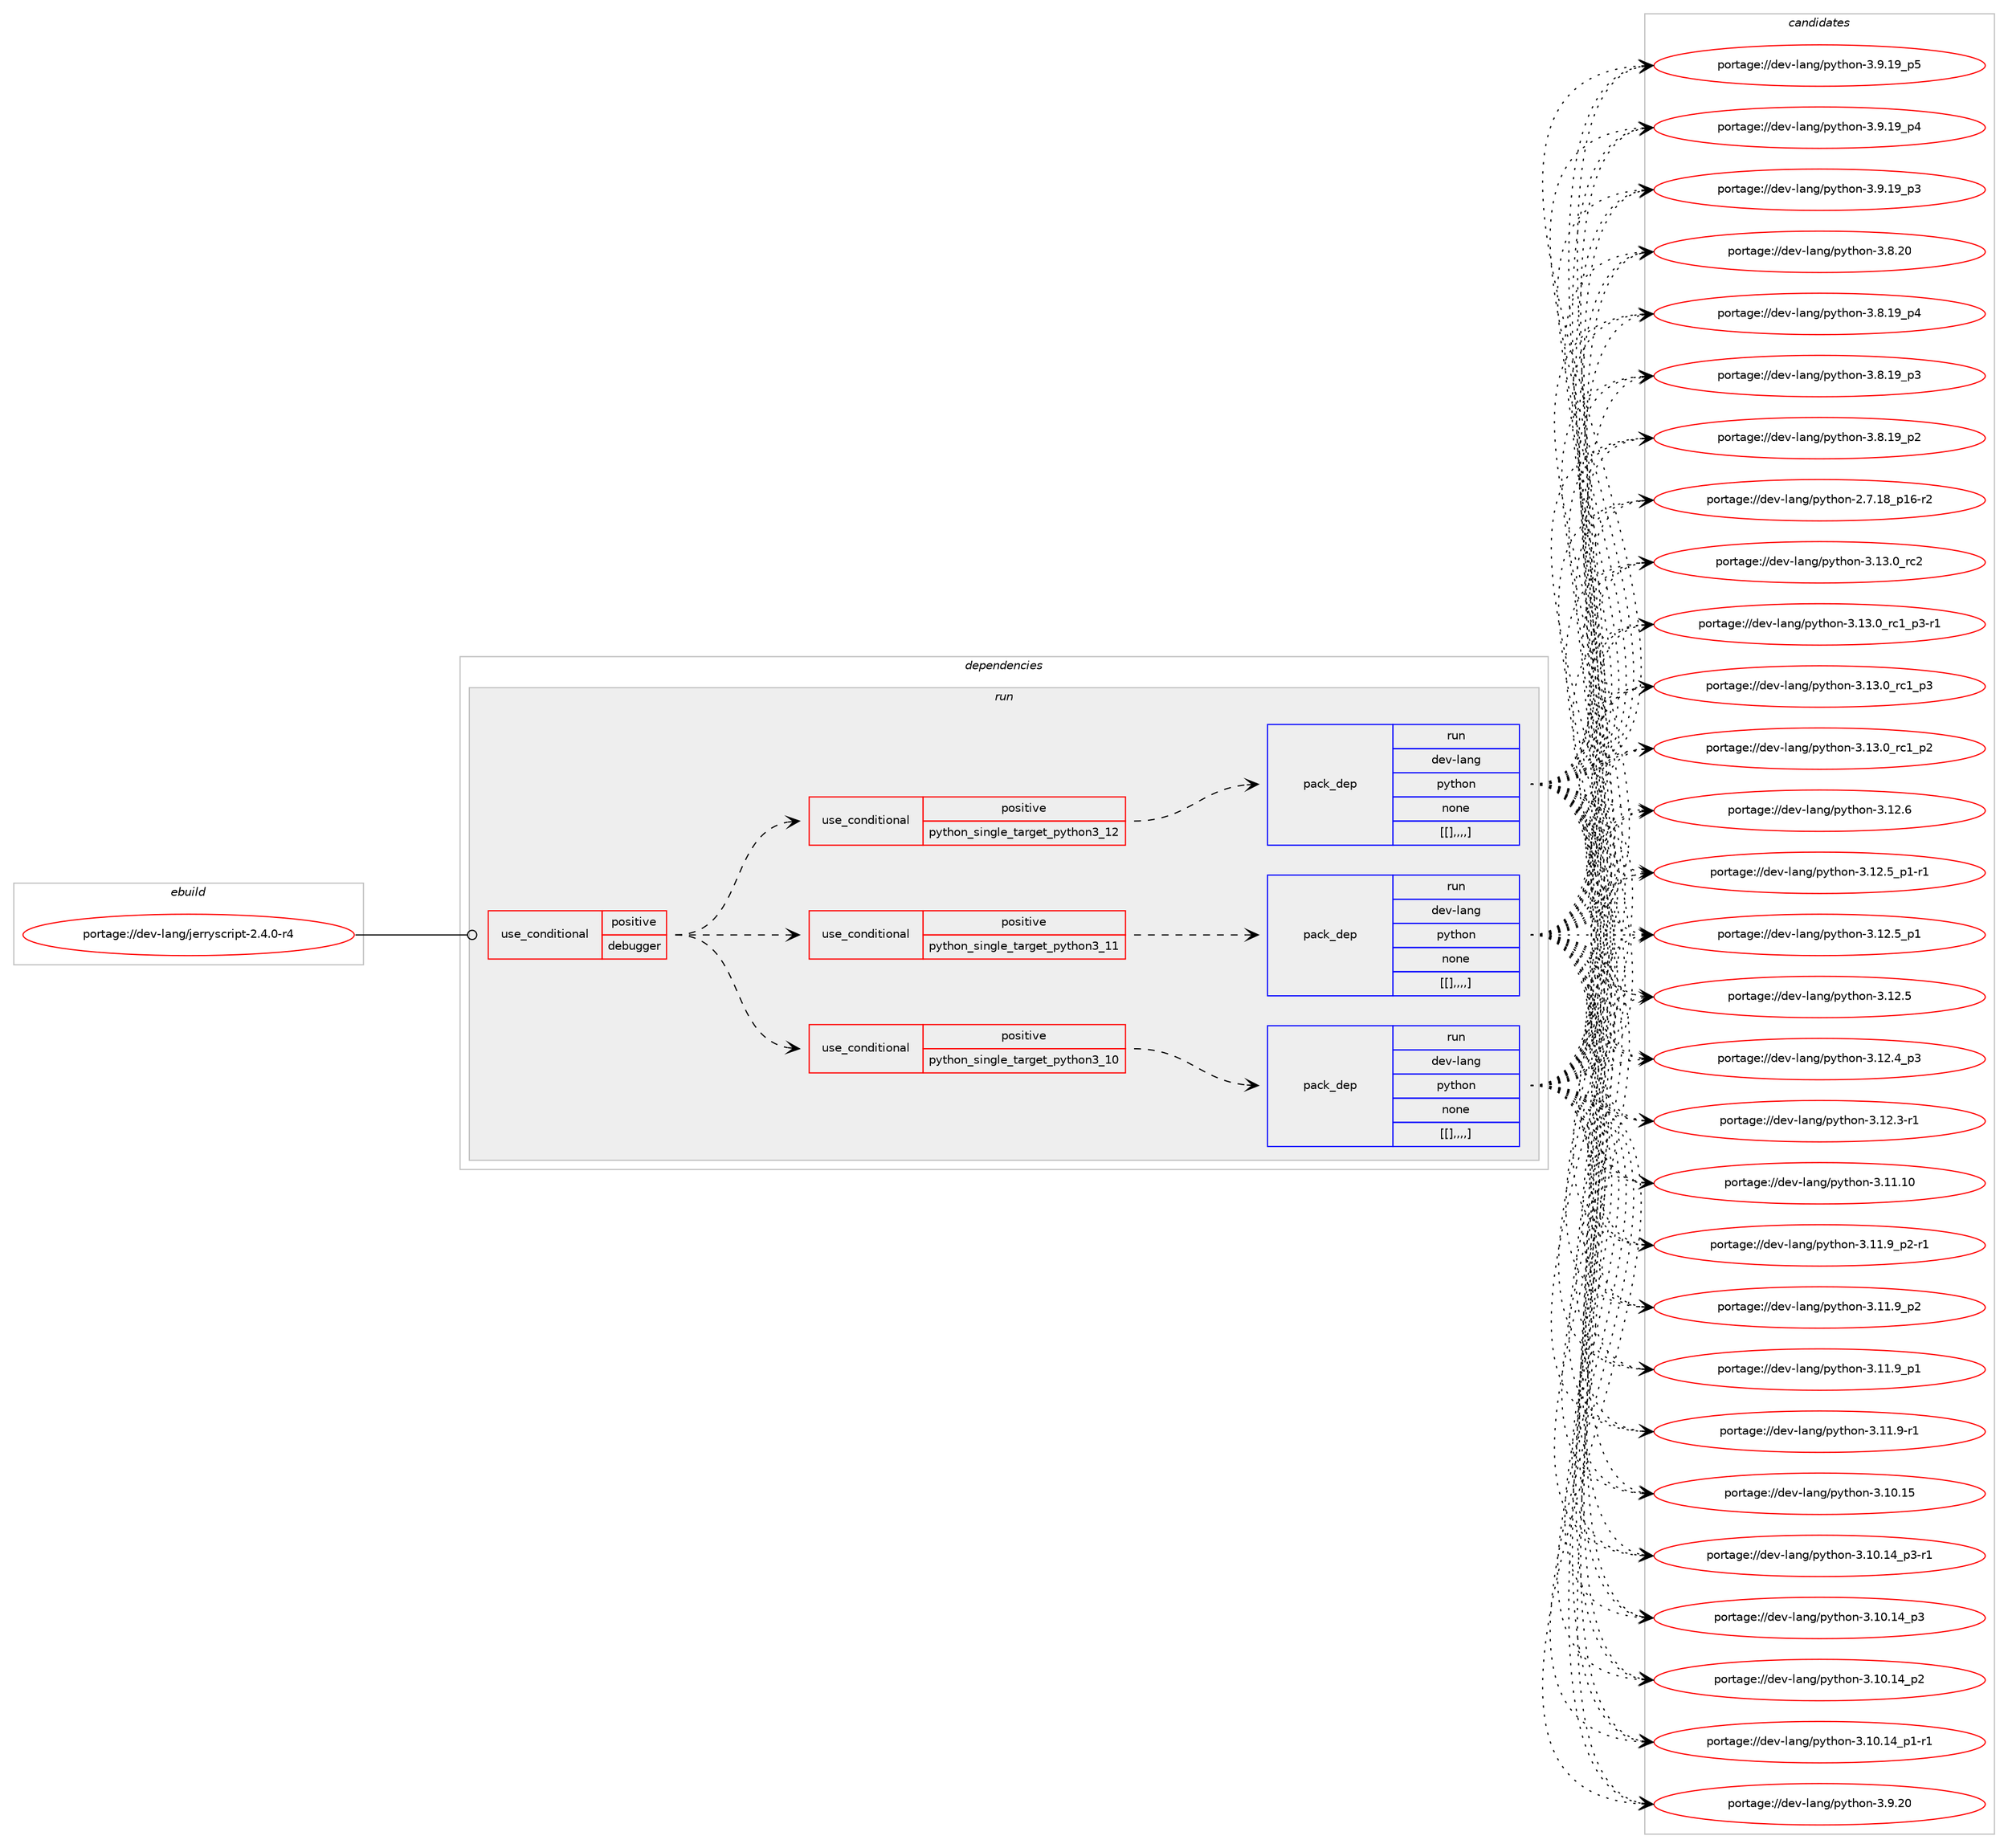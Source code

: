 digraph prolog {

# *************
# Graph options
# *************

newrank=true;
concentrate=true;
compound=true;
graph [rankdir=LR,fontname=Helvetica,fontsize=10,ranksep=1.5];#, ranksep=2.5, nodesep=0.2];
edge  [arrowhead=vee];
node  [fontname=Helvetica,fontsize=10];

# **********
# The ebuild
# **********

subgraph cluster_leftcol {
color=gray;
label=<<i>ebuild</i>>;
id [label="portage://dev-lang/jerryscript-2.4.0-r4", color=red, width=4, href="../dev-lang/jerryscript-2.4.0-r4.svg"];
}

# ****************
# The dependencies
# ****************

subgraph cluster_midcol {
color=gray;
label=<<i>dependencies</i>>;
subgraph cluster_compile {
fillcolor="#eeeeee";
style=filled;
label=<<i>compile</i>>;
}
subgraph cluster_compileandrun {
fillcolor="#eeeeee";
style=filled;
label=<<i>compile and run</i>>;
}
subgraph cluster_run {
fillcolor="#eeeeee";
style=filled;
label=<<i>run</i>>;
subgraph cond23381 {
dependency99725 [label=<<TABLE BORDER="0" CELLBORDER="1" CELLSPACING="0" CELLPADDING="4"><TR><TD ROWSPAN="3" CELLPADDING="10">use_conditional</TD></TR><TR><TD>positive</TD></TR><TR><TD>debugger</TD></TR></TABLE>>, shape=none, color=red];
subgraph cond23382 {
dependency99726 [label=<<TABLE BORDER="0" CELLBORDER="1" CELLSPACING="0" CELLPADDING="4"><TR><TD ROWSPAN="3" CELLPADDING="10">use_conditional</TD></TR><TR><TD>positive</TD></TR><TR><TD>python_single_target_python3_10</TD></TR></TABLE>>, shape=none, color=red];
subgraph pack75281 {
dependency99727 [label=<<TABLE BORDER="0" CELLBORDER="1" CELLSPACING="0" CELLPADDING="4" WIDTH="220"><TR><TD ROWSPAN="6" CELLPADDING="30">pack_dep</TD></TR><TR><TD WIDTH="110">run</TD></TR><TR><TD>dev-lang</TD></TR><TR><TD>python</TD></TR><TR><TD>none</TD></TR><TR><TD>[[],,,,]</TD></TR></TABLE>>, shape=none, color=blue];
}
dependency99726:e -> dependency99727:w [weight=20,style="dashed",arrowhead="vee"];
}
dependency99725:e -> dependency99726:w [weight=20,style="dashed",arrowhead="vee"];
subgraph cond23383 {
dependency99728 [label=<<TABLE BORDER="0" CELLBORDER="1" CELLSPACING="0" CELLPADDING="4"><TR><TD ROWSPAN="3" CELLPADDING="10">use_conditional</TD></TR><TR><TD>positive</TD></TR><TR><TD>python_single_target_python3_11</TD></TR></TABLE>>, shape=none, color=red];
subgraph pack75282 {
dependency99729 [label=<<TABLE BORDER="0" CELLBORDER="1" CELLSPACING="0" CELLPADDING="4" WIDTH="220"><TR><TD ROWSPAN="6" CELLPADDING="30">pack_dep</TD></TR><TR><TD WIDTH="110">run</TD></TR><TR><TD>dev-lang</TD></TR><TR><TD>python</TD></TR><TR><TD>none</TD></TR><TR><TD>[[],,,,]</TD></TR></TABLE>>, shape=none, color=blue];
}
dependency99728:e -> dependency99729:w [weight=20,style="dashed",arrowhead="vee"];
}
dependency99725:e -> dependency99728:w [weight=20,style="dashed",arrowhead="vee"];
subgraph cond23384 {
dependency99730 [label=<<TABLE BORDER="0" CELLBORDER="1" CELLSPACING="0" CELLPADDING="4"><TR><TD ROWSPAN="3" CELLPADDING="10">use_conditional</TD></TR><TR><TD>positive</TD></TR><TR><TD>python_single_target_python3_12</TD></TR></TABLE>>, shape=none, color=red];
subgraph pack75283 {
dependency99731 [label=<<TABLE BORDER="0" CELLBORDER="1" CELLSPACING="0" CELLPADDING="4" WIDTH="220"><TR><TD ROWSPAN="6" CELLPADDING="30">pack_dep</TD></TR><TR><TD WIDTH="110">run</TD></TR><TR><TD>dev-lang</TD></TR><TR><TD>python</TD></TR><TR><TD>none</TD></TR><TR><TD>[[],,,,]</TD></TR></TABLE>>, shape=none, color=blue];
}
dependency99730:e -> dependency99731:w [weight=20,style="dashed",arrowhead="vee"];
}
dependency99725:e -> dependency99730:w [weight=20,style="dashed",arrowhead="vee"];
}
id:e -> dependency99725:w [weight=20,style="solid",arrowhead="odot"];
}
}

# **************
# The candidates
# **************

subgraph cluster_choices {
rank=same;
color=gray;
label=<<i>candidates</i>>;

subgraph choice75281 {
color=black;
nodesep=1;
choice10010111845108971101034711212111610411111045514649514648951149950 [label="portage://dev-lang/python-3.13.0_rc2", color=red, width=4,href="../dev-lang/python-3.13.0_rc2.svg"];
choice1001011184510897110103471121211161041111104551464951464895114994995112514511449 [label="portage://dev-lang/python-3.13.0_rc1_p3-r1", color=red, width=4,href="../dev-lang/python-3.13.0_rc1_p3-r1.svg"];
choice100101118451089711010347112121116104111110455146495146489511499499511251 [label="portage://dev-lang/python-3.13.0_rc1_p3", color=red, width=4,href="../dev-lang/python-3.13.0_rc1_p3.svg"];
choice100101118451089711010347112121116104111110455146495146489511499499511250 [label="portage://dev-lang/python-3.13.0_rc1_p2", color=red, width=4,href="../dev-lang/python-3.13.0_rc1_p2.svg"];
choice10010111845108971101034711212111610411111045514649504654 [label="portage://dev-lang/python-3.12.6", color=red, width=4,href="../dev-lang/python-3.12.6.svg"];
choice1001011184510897110103471121211161041111104551464950465395112494511449 [label="portage://dev-lang/python-3.12.5_p1-r1", color=red, width=4,href="../dev-lang/python-3.12.5_p1-r1.svg"];
choice100101118451089711010347112121116104111110455146495046539511249 [label="portage://dev-lang/python-3.12.5_p1", color=red, width=4,href="../dev-lang/python-3.12.5_p1.svg"];
choice10010111845108971101034711212111610411111045514649504653 [label="portage://dev-lang/python-3.12.5", color=red, width=4,href="../dev-lang/python-3.12.5.svg"];
choice100101118451089711010347112121116104111110455146495046529511251 [label="portage://dev-lang/python-3.12.4_p3", color=red, width=4,href="../dev-lang/python-3.12.4_p3.svg"];
choice100101118451089711010347112121116104111110455146495046514511449 [label="portage://dev-lang/python-3.12.3-r1", color=red, width=4,href="../dev-lang/python-3.12.3-r1.svg"];
choice1001011184510897110103471121211161041111104551464949464948 [label="portage://dev-lang/python-3.11.10", color=red, width=4,href="../dev-lang/python-3.11.10.svg"];
choice1001011184510897110103471121211161041111104551464949465795112504511449 [label="portage://dev-lang/python-3.11.9_p2-r1", color=red, width=4,href="../dev-lang/python-3.11.9_p2-r1.svg"];
choice100101118451089711010347112121116104111110455146494946579511250 [label="portage://dev-lang/python-3.11.9_p2", color=red, width=4,href="../dev-lang/python-3.11.9_p2.svg"];
choice100101118451089711010347112121116104111110455146494946579511249 [label="portage://dev-lang/python-3.11.9_p1", color=red, width=4,href="../dev-lang/python-3.11.9_p1.svg"];
choice100101118451089711010347112121116104111110455146494946574511449 [label="portage://dev-lang/python-3.11.9-r1", color=red, width=4,href="../dev-lang/python-3.11.9-r1.svg"];
choice1001011184510897110103471121211161041111104551464948464953 [label="portage://dev-lang/python-3.10.15", color=red, width=4,href="../dev-lang/python-3.10.15.svg"];
choice100101118451089711010347112121116104111110455146494846495295112514511449 [label="portage://dev-lang/python-3.10.14_p3-r1", color=red, width=4,href="../dev-lang/python-3.10.14_p3-r1.svg"];
choice10010111845108971101034711212111610411111045514649484649529511251 [label="portage://dev-lang/python-3.10.14_p3", color=red, width=4,href="../dev-lang/python-3.10.14_p3.svg"];
choice10010111845108971101034711212111610411111045514649484649529511250 [label="portage://dev-lang/python-3.10.14_p2", color=red, width=4,href="../dev-lang/python-3.10.14_p2.svg"];
choice100101118451089711010347112121116104111110455146494846495295112494511449 [label="portage://dev-lang/python-3.10.14_p1-r1", color=red, width=4,href="../dev-lang/python-3.10.14_p1-r1.svg"];
choice10010111845108971101034711212111610411111045514657465048 [label="portage://dev-lang/python-3.9.20", color=red, width=4,href="../dev-lang/python-3.9.20.svg"];
choice100101118451089711010347112121116104111110455146574649579511253 [label="portage://dev-lang/python-3.9.19_p5", color=red, width=4,href="../dev-lang/python-3.9.19_p5.svg"];
choice100101118451089711010347112121116104111110455146574649579511252 [label="portage://dev-lang/python-3.9.19_p4", color=red, width=4,href="../dev-lang/python-3.9.19_p4.svg"];
choice100101118451089711010347112121116104111110455146574649579511251 [label="portage://dev-lang/python-3.9.19_p3", color=red, width=4,href="../dev-lang/python-3.9.19_p3.svg"];
choice10010111845108971101034711212111610411111045514656465048 [label="portage://dev-lang/python-3.8.20", color=red, width=4,href="../dev-lang/python-3.8.20.svg"];
choice100101118451089711010347112121116104111110455146564649579511252 [label="portage://dev-lang/python-3.8.19_p4", color=red, width=4,href="../dev-lang/python-3.8.19_p4.svg"];
choice100101118451089711010347112121116104111110455146564649579511251 [label="portage://dev-lang/python-3.8.19_p3", color=red, width=4,href="../dev-lang/python-3.8.19_p3.svg"];
choice100101118451089711010347112121116104111110455146564649579511250 [label="portage://dev-lang/python-3.8.19_p2", color=red, width=4,href="../dev-lang/python-3.8.19_p2.svg"];
choice100101118451089711010347112121116104111110455046554649569511249544511450 [label="portage://dev-lang/python-2.7.18_p16-r2", color=red, width=4,href="../dev-lang/python-2.7.18_p16-r2.svg"];
dependency99727:e -> choice10010111845108971101034711212111610411111045514649514648951149950:w [style=dotted,weight="100"];
dependency99727:e -> choice1001011184510897110103471121211161041111104551464951464895114994995112514511449:w [style=dotted,weight="100"];
dependency99727:e -> choice100101118451089711010347112121116104111110455146495146489511499499511251:w [style=dotted,weight="100"];
dependency99727:e -> choice100101118451089711010347112121116104111110455146495146489511499499511250:w [style=dotted,weight="100"];
dependency99727:e -> choice10010111845108971101034711212111610411111045514649504654:w [style=dotted,weight="100"];
dependency99727:e -> choice1001011184510897110103471121211161041111104551464950465395112494511449:w [style=dotted,weight="100"];
dependency99727:e -> choice100101118451089711010347112121116104111110455146495046539511249:w [style=dotted,weight="100"];
dependency99727:e -> choice10010111845108971101034711212111610411111045514649504653:w [style=dotted,weight="100"];
dependency99727:e -> choice100101118451089711010347112121116104111110455146495046529511251:w [style=dotted,weight="100"];
dependency99727:e -> choice100101118451089711010347112121116104111110455146495046514511449:w [style=dotted,weight="100"];
dependency99727:e -> choice1001011184510897110103471121211161041111104551464949464948:w [style=dotted,weight="100"];
dependency99727:e -> choice1001011184510897110103471121211161041111104551464949465795112504511449:w [style=dotted,weight="100"];
dependency99727:e -> choice100101118451089711010347112121116104111110455146494946579511250:w [style=dotted,weight="100"];
dependency99727:e -> choice100101118451089711010347112121116104111110455146494946579511249:w [style=dotted,weight="100"];
dependency99727:e -> choice100101118451089711010347112121116104111110455146494946574511449:w [style=dotted,weight="100"];
dependency99727:e -> choice1001011184510897110103471121211161041111104551464948464953:w [style=dotted,weight="100"];
dependency99727:e -> choice100101118451089711010347112121116104111110455146494846495295112514511449:w [style=dotted,weight="100"];
dependency99727:e -> choice10010111845108971101034711212111610411111045514649484649529511251:w [style=dotted,weight="100"];
dependency99727:e -> choice10010111845108971101034711212111610411111045514649484649529511250:w [style=dotted,weight="100"];
dependency99727:e -> choice100101118451089711010347112121116104111110455146494846495295112494511449:w [style=dotted,weight="100"];
dependency99727:e -> choice10010111845108971101034711212111610411111045514657465048:w [style=dotted,weight="100"];
dependency99727:e -> choice100101118451089711010347112121116104111110455146574649579511253:w [style=dotted,weight="100"];
dependency99727:e -> choice100101118451089711010347112121116104111110455146574649579511252:w [style=dotted,weight="100"];
dependency99727:e -> choice100101118451089711010347112121116104111110455146574649579511251:w [style=dotted,weight="100"];
dependency99727:e -> choice10010111845108971101034711212111610411111045514656465048:w [style=dotted,weight="100"];
dependency99727:e -> choice100101118451089711010347112121116104111110455146564649579511252:w [style=dotted,weight="100"];
dependency99727:e -> choice100101118451089711010347112121116104111110455146564649579511251:w [style=dotted,weight="100"];
dependency99727:e -> choice100101118451089711010347112121116104111110455146564649579511250:w [style=dotted,weight="100"];
dependency99727:e -> choice100101118451089711010347112121116104111110455046554649569511249544511450:w [style=dotted,weight="100"];
}
subgraph choice75282 {
color=black;
nodesep=1;
choice10010111845108971101034711212111610411111045514649514648951149950 [label="portage://dev-lang/python-3.13.0_rc2", color=red, width=4,href="../dev-lang/python-3.13.0_rc2.svg"];
choice1001011184510897110103471121211161041111104551464951464895114994995112514511449 [label="portage://dev-lang/python-3.13.0_rc1_p3-r1", color=red, width=4,href="../dev-lang/python-3.13.0_rc1_p3-r1.svg"];
choice100101118451089711010347112121116104111110455146495146489511499499511251 [label="portage://dev-lang/python-3.13.0_rc1_p3", color=red, width=4,href="../dev-lang/python-3.13.0_rc1_p3.svg"];
choice100101118451089711010347112121116104111110455146495146489511499499511250 [label="portage://dev-lang/python-3.13.0_rc1_p2", color=red, width=4,href="../dev-lang/python-3.13.0_rc1_p2.svg"];
choice10010111845108971101034711212111610411111045514649504654 [label="portage://dev-lang/python-3.12.6", color=red, width=4,href="../dev-lang/python-3.12.6.svg"];
choice1001011184510897110103471121211161041111104551464950465395112494511449 [label="portage://dev-lang/python-3.12.5_p1-r1", color=red, width=4,href="../dev-lang/python-3.12.5_p1-r1.svg"];
choice100101118451089711010347112121116104111110455146495046539511249 [label="portage://dev-lang/python-3.12.5_p1", color=red, width=4,href="../dev-lang/python-3.12.5_p1.svg"];
choice10010111845108971101034711212111610411111045514649504653 [label="portage://dev-lang/python-3.12.5", color=red, width=4,href="../dev-lang/python-3.12.5.svg"];
choice100101118451089711010347112121116104111110455146495046529511251 [label="portage://dev-lang/python-3.12.4_p3", color=red, width=4,href="../dev-lang/python-3.12.4_p3.svg"];
choice100101118451089711010347112121116104111110455146495046514511449 [label="portage://dev-lang/python-3.12.3-r1", color=red, width=4,href="../dev-lang/python-3.12.3-r1.svg"];
choice1001011184510897110103471121211161041111104551464949464948 [label="portage://dev-lang/python-3.11.10", color=red, width=4,href="../dev-lang/python-3.11.10.svg"];
choice1001011184510897110103471121211161041111104551464949465795112504511449 [label="portage://dev-lang/python-3.11.9_p2-r1", color=red, width=4,href="../dev-lang/python-3.11.9_p2-r1.svg"];
choice100101118451089711010347112121116104111110455146494946579511250 [label="portage://dev-lang/python-3.11.9_p2", color=red, width=4,href="../dev-lang/python-3.11.9_p2.svg"];
choice100101118451089711010347112121116104111110455146494946579511249 [label="portage://dev-lang/python-3.11.9_p1", color=red, width=4,href="../dev-lang/python-3.11.9_p1.svg"];
choice100101118451089711010347112121116104111110455146494946574511449 [label="portage://dev-lang/python-3.11.9-r1", color=red, width=4,href="../dev-lang/python-3.11.9-r1.svg"];
choice1001011184510897110103471121211161041111104551464948464953 [label="portage://dev-lang/python-3.10.15", color=red, width=4,href="../dev-lang/python-3.10.15.svg"];
choice100101118451089711010347112121116104111110455146494846495295112514511449 [label="portage://dev-lang/python-3.10.14_p3-r1", color=red, width=4,href="../dev-lang/python-3.10.14_p3-r1.svg"];
choice10010111845108971101034711212111610411111045514649484649529511251 [label="portage://dev-lang/python-3.10.14_p3", color=red, width=4,href="../dev-lang/python-3.10.14_p3.svg"];
choice10010111845108971101034711212111610411111045514649484649529511250 [label="portage://dev-lang/python-3.10.14_p2", color=red, width=4,href="../dev-lang/python-3.10.14_p2.svg"];
choice100101118451089711010347112121116104111110455146494846495295112494511449 [label="portage://dev-lang/python-3.10.14_p1-r1", color=red, width=4,href="../dev-lang/python-3.10.14_p1-r1.svg"];
choice10010111845108971101034711212111610411111045514657465048 [label="portage://dev-lang/python-3.9.20", color=red, width=4,href="../dev-lang/python-3.9.20.svg"];
choice100101118451089711010347112121116104111110455146574649579511253 [label="portage://dev-lang/python-3.9.19_p5", color=red, width=4,href="../dev-lang/python-3.9.19_p5.svg"];
choice100101118451089711010347112121116104111110455146574649579511252 [label="portage://dev-lang/python-3.9.19_p4", color=red, width=4,href="../dev-lang/python-3.9.19_p4.svg"];
choice100101118451089711010347112121116104111110455146574649579511251 [label="portage://dev-lang/python-3.9.19_p3", color=red, width=4,href="../dev-lang/python-3.9.19_p3.svg"];
choice10010111845108971101034711212111610411111045514656465048 [label="portage://dev-lang/python-3.8.20", color=red, width=4,href="../dev-lang/python-3.8.20.svg"];
choice100101118451089711010347112121116104111110455146564649579511252 [label="portage://dev-lang/python-3.8.19_p4", color=red, width=4,href="../dev-lang/python-3.8.19_p4.svg"];
choice100101118451089711010347112121116104111110455146564649579511251 [label="portage://dev-lang/python-3.8.19_p3", color=red, width=4,href="../dev-lang/python-3.8.19_p3.svg"];
choice100101118451089711010347112121116104111110455146564649579511250 [label="portage://dev-lang/python-3.8.19_p2", color=red, width=4,href="../dev-lang/python-3.8.19_p2.svg"];
choice100101118451089711010347112121116104111110455046554649569511249544511450 [label="portage://dev-lang/python-2.7.18_p16-r2", color=red, width=4,href="../dev-lang/python-2.7.18_p16-r2.svg"];
dependency99729:e -> choice10010111845108971101034711212111610411111045514649514648951149950:w [style=dotted,weight="100"];
dependency99729:e -> choice1001011184510897110103471121211161041111104551464951464895114994995112514511449:w [style=dotted,weight="100"];
dependency99729:e -> choice100101118451089711010347112121116104111110455146495146489511499499511251:w [style=dotted,weight="100"];
dependency99729:e -> choice100101118451089711010347112121116104111110455146495146489511499499511250:w [style=dotted,weight="100"];
dependency99729:e -> choice10010111845108971101034711212111610411111045514649504654:w [style=dotted,weight="100"];
dependency99729:e -> choice1001011184510897110103471121211161041111104551464950465395112494511449:w [style=dotted,weight="100"];
dependency99729:e -> choice100101118451089711010347112121116104111110455146495046539511249:w [style=dotted,weight="100"];
dependency99729:e -> choice10010111845108971101034711212111610411111045514649504653:w [style=dotted,weight="100"];
dependency99729:e -> choice100101118451089711010347112121116104111110455146495046529511251:w [style=dotted,weight="100"];
dependency99729:e -> choice100101118451089711010347112121116104111110455146495046514511449:w [style=dotted,weight="100"];
dependency99729:e -> choice1001011184510897110103471121211161041111104551464949464948:w [style=dotted,weight="100"];
dependency99729:e -> choice1001011184510897110103471121211161041111104551464949465795112504511449:w [style=dotted,weight="100"];
dependency99729:e -> choice100101118451089711010347112121116104111110455146494946579511250:w [style=dotted,weight="100"];
dependency99729:e -> choice100101118451089711010347112121116104111110455146494946579511249:w [style=dotted,weight="100"];
dependency99729:e -> choice100101118451089711010347112121116104111110455146494946574511449:w [style=dotted,weight="100"];
dependency99729:e -> choice1001011184510897110103471121211161041111104551464948464953:w [style=dotted,weight="100"];
dependency99729:e -> choice100101118451089711010347112121116104111110455146494846495295112514511449:w [style=dotted,weight="100"];
dependency99729:e -> choice10010111845108971101034711212111610411111045514649484649529511251:w [style=dotted,weight="100"];
dependency99729:e -> choice10010111845108971101034711212111610411111045514649484649529511250:w [style=dotted,weight="100"];
dependency99729:e -> choice100101118451089711010347112121116104111110455146494846495295112494511449:w [style=dotted,weight="100"];
dependency99729:e -> choice10010111845108971101034711212111610411111045514657465048:w [style=dotted,weight="100"];
dependency99729:e -> choice100101118451089711010347112121116104111110455146574649579511253:w [style=dotted,weight="100"];
dependency99729:e -> choice100101118451089711010347112121116104111110455146574649579511252:w [style=dotted,weight="100"];
dependency99729:e -> choice100101118451089711010347112121116104111110455146574649579511251:w [style=dotted,weight="100"];
dependency99729:e -> choice10010111845108971101034711212111610411111045514656465048:w [style=dotted,weight="100"];
dependency99729:e -> choice100101118451089711010347112121116104111110455146564649579511252:w [style=dotted,weight="100"];
dependency99729:e -> choice100101118451089711010347112121116104111110455146564649579511251:w [style=dotted,weight="100"];
dependency99729:e -> choice100101118451089711010347112121116104111110455146564649579511250:w [style=dotted,weight="100"];
dependency99729:e -> choice100101118451089711010347112121116104111110455046554649569511249544511450:w [style=dotted,weight="100"];
}
subgraph choice75283 {
color=black;
nodesep=1;
choice10010111845108971101034711212111610411111045514649514648951149950 [label="portage://dev-lang/python-3.13.0_rc2", color=red, width=4,href="../dev-lang/python-3.13.0_rc2.svg"];
choice1001011184510897110103471121211161041111104551464951464895114994995112514511449 [label="portage://dev-lang/python-3.13.0_rc1_p3-r1", color=red, width=4,href="../dev-lang/python-3.13.0_rc1_p3-r1.svg"];
choice100101118451089711010347112121116104111110455146495146489511499499511251 [label="portage://dev-lang/python-3.13.0_rc1_p3", color=red, width=4,href="../dev-lang/python-3.13.0_rc1_p3.svg"];
choice100101118451089711010347112121116104111110455146495146489511499499511250 [label="portage://dev-lang/python-3.13.0_rc1_p2", color=red, width=4,href="../dev-lang/python-3.13.0_rc1_p2.svg"];
choice10010111845108971101034711212111610411111045514649504654 [label="portage://dev-lang/python-3.12.6", color=red, width=4,href="../dev-lang/python-3.12.6.svg"];
choice1001011184510897110103471121211161041111104551464950465395112494511449 [label="portage://dev-lang/python-3.12.5_p1-r1", color=red, width=4,href="../dev-lang/python-3.12.5_p1-r1.svg"];
choice100101118451089711010347112121116104111110455146495046539511249 [label="portage://dev-lang/python-3.12.5_p1", color=red, width=4,href="../dev-lang/python-3.12.5_p1.svg"];
choice10010111845108971101034711212111610411111045514649504653 [label="portage://dev-lang/python-3.12.5", color=red, width=4,href="../dev-lang/python-3.12.5.svg"];
choice100101118451089711010347112121116104111110455146495046529511251 [label="portage://dev-lang/python-3.12.4_p3", color=red, width=4,href="../dev-lang/python-3.12.4_p3.svg"];
choice100101118451089711010347112121116104111110455146495046514511449 [label="portage://dev-lang/python-3.12.3-r1", color=red, width=4,href="../dev-lang/python-3.12.3-r1.svg"];
choice1001011184510897110103471121211161041111104551464949464948 [label="portage://dev-lang/python-3.11.10", color=red, width=4,href="../dev-lang/python-3.11.10.svg"];
choice1001011184510897110103471121211161041111104551464949465795112504511449 [label="portage://dev-lang/python-3.11.9_p2-r1", color=red, width=4,href="../dev-lang/python-3.11.9_p2-r1.svg"];
choice100101118451089711010347112121116104111110455146494946579511250 [label="portage://dev-lang/python-3.11.9_p2", color=red, width=4,href="../dev-lang/python-3.11.9_p2.svg"];
choice100101118451089711010347112121116104111110455146494946579511249 [label="portage://dev-lang/python-3.11.9_p1", color=red, width=4,href="../dev-lang/python-3.11.9_p1.svg"];
choice100101118451089711010347112121116104111110455146494946574511449 [label="portage://dev-lang/python-3.11.9-r1", color=red, width=4,href="../dev-lang/python-3.11.9-r1.svg"];
choice1001011184510897110103471121211161041111104551464948464953 [label="portage://dev-lang/python-3.10.15", color=red, width=4,href="../dev-lang/python-3.10.15.svg"];
choice100101118451089711010347112121116104111110455146494846495295112514511449 [label="portage://dev-lang/python-3.10.14_p3-r1", color=red, width=4,href="../dev-lang/python-3.10.14_p3-r1.svg"];
choice10010111845108971101034711212111610411111045514649484649529511251 [label="portage://dev-lang/python-3.10.14_p3", color=red, width=4,href="../dev-lang/python-3.10.14_p3.svg"];
choice10010111845108971101034711212111610411111045514649484649529511250 [label="portage://dev-lang/python-3.10.14_p2", color=red, width=4,href="../dev-lang/python-3.10.14_p2.svg"];
choice100101118451089711010347112121116104111110455146494846495295112494511449 [label="portage://dev-lang/python-3.10.14_p1-r1", color=red, width=4,href="../dev-lang/python-3.10.14_p1-r1.svg"];
choice10010111845108971101034711212111610411111045514657465048 [label="portage://dev-lang/python-3.9.20", color=red, width=4,href="../dev-lang/python-3.9.20.svg"];
choice100101118451089711010347112121116104111110455146574649579511253 [label="portage://dev-lang/python-3.9.19_p5", color=red, width=4,href="../dev-lang/python-3.9.19_p5.svg"];
choice100101118451089711010347112121116104111110455146574649579511252 [label="portage://dev-lang/python-3.9.19_p4", color=red, width=4,href="../dev-lang/python-3.9.19_p4.svg"];
choice100101118451089711010347112121116104111110455146574649579511251 [label="portage://dev-lang/python-3.9.19_p3", color=red, width=4,href="../dev-lang/python-3.9.19_p3.svg"];
choice10010111845108971101034711212111610411111045514656465048 [label="portage://dev-lang/python-3.8.20", color=red, width=4,href="../dev-lang/python-3.8.20.svg"];
choice100101118451089711010347112121116104111110455146564649579511252 [label="portage://dev-lang/python-3.8.19_p4", color=red, width=4,href="../dev-lang/python-3.8.19_p4.svg"];
choice100101118451089711010347112121116104111110455146564649579511251 [label="portage://dev-lang/python-3.8.19_p3", color=red, width=4,href="../dev-lang/python-3.8.19_p3.svg"];
choice100101118451089711010347112121116104111110455146564649579511250 [label="portage://dev-lang/python-3.8.19_p2", color=red, width=4,href="../dev-lang/python-3.8.19_p2.svg"];
choice100101118451089711010347112121116104111110455046554649569511249544511450 [label="portage://dev-lang/python-2.7.18_p16-r2", color=red, width=4,href="../dev-lang/python-2.7.18_p16-r2.svg"];
dependency99731:e -> choice10010111845108971101034711212111610411111045514649514648951149950:w [style=dotted,weight="100"];
dependency99731:e -> choice1001011184510897110103471121211161041111104551464951464895114994995112514511449:w [style=dotted,weight="100"];
dependency99731:e -> choice100101118451089711010347112121116104111110455146495146489511499499511251:w [style=dotted,weight="100"];
dependency99731:e -> choice100101118451089711010347112121116104111110455146495146489511499499511250:w [style=dotted,weight="100"];
dependency99731:e -> choice10010111845108971101034711212111610411111045514649504654:w [style=dotted,weight="100"];
dependency99731:e -> choice1001011184510897110103471121211161041111104551464950465395112494511449:w [style=dotted,weight="100"];
dependency99731:e -> choice100101118451089711010347112121116104111110455146495046539511249:w [style=dotted,weight="100"];
dependency99731:e -> choice10010111845108971101034711212111610411111045514649504653:w [style=dotted,weight="100"];
dependency99731:e -> choice100101118451089711010347112121116104111110455146495046529511251:w [style=dotted,weight="100"];
dependency99731:e -> choice100101118451089711010347112121116104111110455146495046514511449:w [style=dotted,weight="100"];
dependency99731:e -> choice1001011184510897110103471121211161041111104551464949464948:w [style=dotted,weight="100"];
dependency99731:e -> choice1001011184510897110103471121211161041111104551464949465795112504511449:w [style=dotted,weight="100"];
dependency99731:e -> choice100101118451089711010347112121116104111110455146494946579511250:w [style=dotted,weight="100"];
dependency99731:e -> choice100101118451089711010347112121116104111110455146494946579511249:w [style=dotted,weight="100"];
dependency99731:e -> choice100101118451089711010347112121116104111110455146494946574511449:w [style=dotted,weight="100"];
dependency99731:e -> choice1001011184510897110103471121211161041111104551464948464953:w [style=dotted,weight="100"];
dependency99731:e -> choice100101118451089711010347112121116104111110455146494846495295112514511449:w [style=dotted,weight="100"];
dependency99731:e -> choice10010111845108971101034711212111610411111045514649484649529511251:w [style=dotted,weight="100"];
dependency99731:e -> choice10010111845108971101034711212111610411111045514649484649529511250:w [style=dotted,weight="100"];
dependency99731:e -> choice100101118451089711010347112121116104111110455146494846495295112494511449:w [style=dotted,weight="100"];
dependency99731:e -> choice10010111845108971101034711212111610411111045514657465048:w [style=dotted,weight="100"];
dependency99731:e -> choice100101118451089711010347112121116104111110455146574649579511253:w [style=dotted,weight="100"];
dependency99731:e -> choice100101118451089711010347112121116104111110455146574649579511252:w [style=dotted,weight="100"];
dependency99731:e -> choice100101118451089711010347112121116104111110455146574649579511251:w [style=dotted,weight="100"];
dependency99731:e -> choice10010111845108971101034711212111610411111045514656465048:w [style=dotted,weight="100"];
dependency99731:e -> choice100101118451089711010347112121116104111110455146564649579511252:w [style=dotted,weight="100"];
dependency99731:e -> choice100101118451089711010347112121116104111110455146564649579511251:w [style=dotted,weight="100"];
dependency99731:e -> choice100101118451089711010347112121116104111110455146564649579511250:w [style=dotted,weight="100"];
dependency99731:e -> choice100101118451089711010347112121116104111110455046554649569511249544511450:w [style=dotted,weight="100"];
}
}

}
